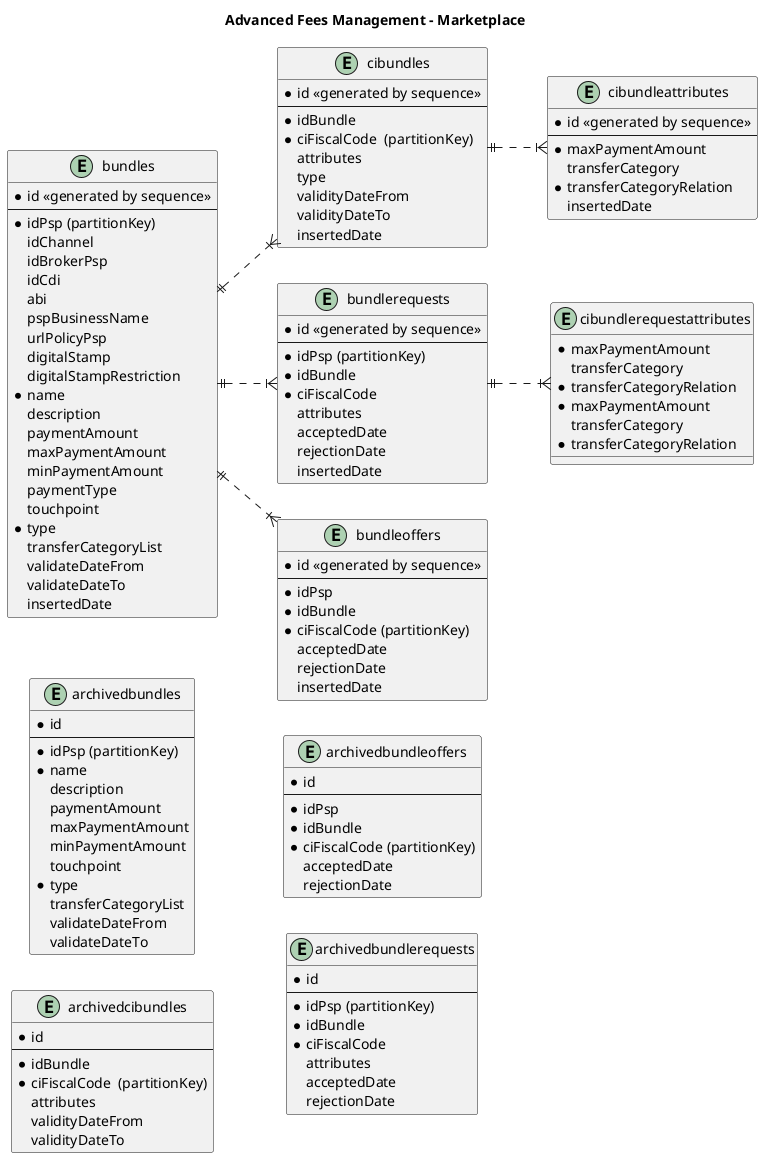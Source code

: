 @startuml ER-debtPosition
left to right direction

title Advanced Fees Management - Marketplace


entity bundles {
  * id <<generated by sequence>>
  --
  * idPsp (partitionKey)
  idChannel
  idBrokerPsp
  idCdi
  abi
  pspBusinessName
  urlPolicyPsp
  digitalStamp
  digitalStampRestriction
  * name
  description
  paymentAmount
  maxPaymentAmount
  minPaymentAmount
  paymentType
  touchpoint
  * type
  transferCategoryList
  validateDateFrom
  validateDateTo
  insertedDate
}

entity cibundles {
  * id <<generated by sequence>>
  --
  * idBundle
  * ciFiscalCode  (partitionKey)
  attributes
  type
  validityDateFrom
  validityDateTo
  insertedDate
}

entity cibundleattributes {
  * id <<generated by sequence>>
  --
  * maxPaymentAmount
  transferCategory
  * transferCategoryRelation
  insertedDate
}

entity bundlerequests {
  * id <<generated by sequence>>
  --
  * idPsp (partitionKey)
  * idBundle
  * ciFiscalCode
  attributes
  acceptedDate
  rejectionDate
  insertedDate
}

entity cibundlerequestattributes {
  * maxPaymentAmount
  transferCategory
  * transferCategoryRelation
}

entity bundleoffers {
  * id <<generated by sequence>>
  --
  * idPsp
  * idBundle
  * ciFiscalCode (partitionKey)
  acceptedDate
  rejectionDate
  insertedDate
}

entity archivedbundles {
  * id
  --
  * idPsp (partitionKey)
  * name
  description
  paymentAmount
  maxPaymentAmount
  minPaymentAmount
  touchpoint
  * type
  transferCategoryList
  validateDateFrom
  validateDateTo
}

entity archivedcibundles {
  * id
  --
  * idBundle
  * ciFiscalCode  (partitionKey)
  attributes
  validityDateFrom
  validityDateTo
}

entity cibundlerequestattributes {
  * maxPaymentAmount
  transferCategory
  * transferCategoryRelation
}

entity archivedbundleoffers {
  * id
  --
  * idPsp
  * idBundle
  * ciFiscalCode (partitionKey)
  acceptedDate
  rejectionDate
}

entity archivedbundlerequests {
  * id
  --
  * idPsp (partitionKey)
  * idBundle
  * ciFiscalCode
  attributes
  acceptedDate
  rejectionDate
}

bundles ||..|{ cibundles
cibundles ||..|{ cibundleattributes
bundles ||..|{ bundlerequests
bundlerequests ||..|{ cibundlerequestattributes
bundles ||..|{ bundleoffers

@enduml
